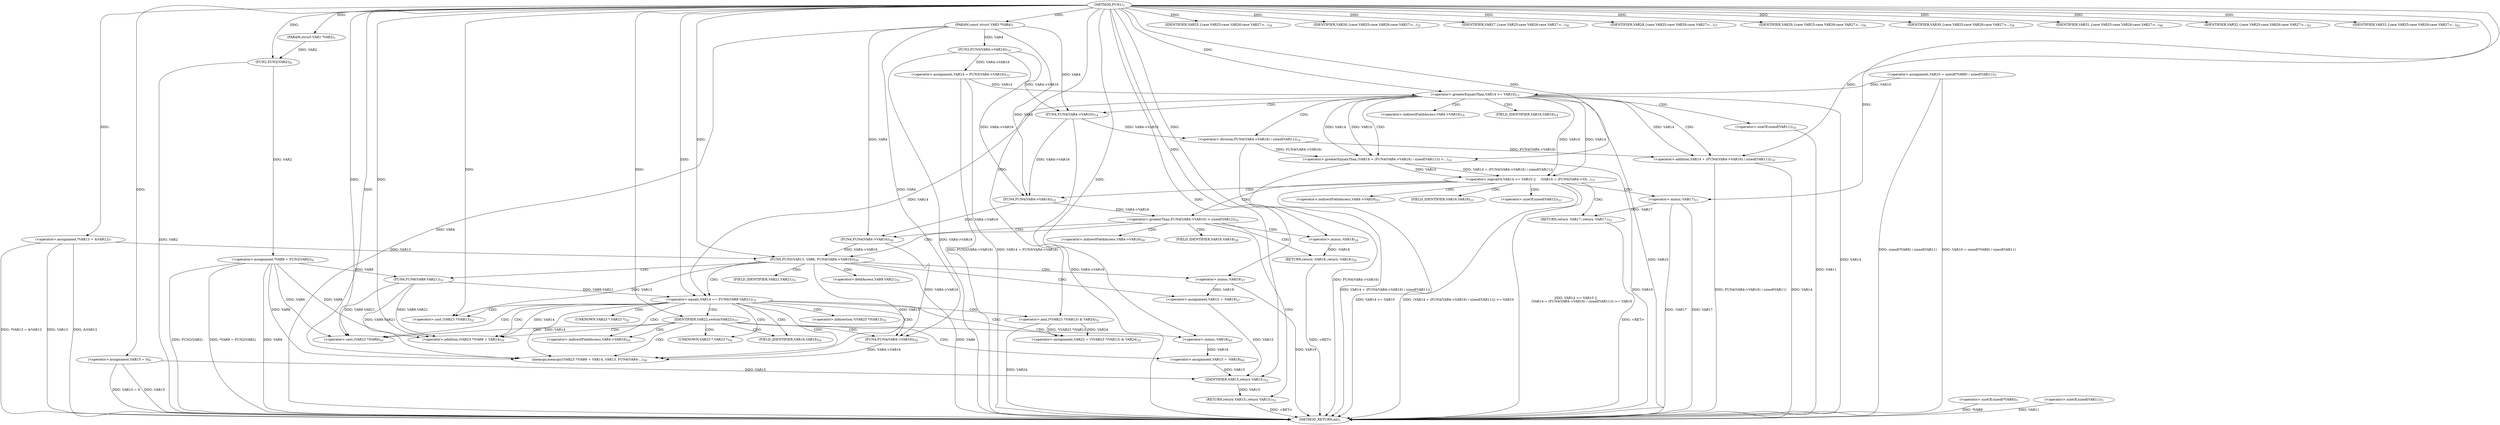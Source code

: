 digraph "FUN1" {  
"8" [label = <(METHOD,FUN1)<SUB>1</SUB>> ]
"149" [label = <(METHOD_RETURN,int)<SUB>1</SUB>> ]
"9" [label = <(PARAM,struct VAR1 *VAR2)<SUB>1</SUB>> ]
"10" [label = <(PARAM,const struct VAR3 *VAR4)<SUB>1</SUB>> ]
"14" [label = <(&lt;operator&gt;.assignment,*VAR9 = FUN2(VAR2))<SUB>4</SUB>> ]
"19" [label = <(&lt;operator&gt;.assignment,VAR10 = sizeof(*VAR9) / sizeof(VAR11))<SUB>5</SUB>> ]
"29" [label = <(&lt;operator&gt;.assignment,*VAR13 = &amp;VAR12)<SUB>7</SUB>> ]
"35" [label = <(&lt;operator&gt;.assignment,VAR15 = 0)<SUB>9</SUB>> ]
"38" [label = <(&lt;operator&gt;.assignment,VAR14 = FUN3(VAR4-&gt;VAR16))<SUB>12</SUB>> ]
"135" [label = <(memcpy,memcpy((VAR23 *)VAR9 + VAR14, VAR13, FUN4(VAR4-...)<SUB>50</SUB>> ]
"147" [label = <(RETURN,return VAR15;,return VAR15;)<SUB>52</SUB>> ]
"45" [label = <(&lt;operator&gt;.logicalOr,VAR14 &gt;= VAR10 ||
 	    (VAR14 + (FUN4(VAR4-&gt;VA...)<SUB>13</SUB>> ]
"65" [label = <(&lt;operator&gt;.greaterThan,FUN4(VAR4-&gt;VAR16) &gt; sizeof(VAR12))<SUB>23</SUB>> ]
"77" [label = <(FUN5,FUN5(VAR13, VAR6, FUN4(VAR4-&gt;VAR16)))<SUB>26</SUB>> ]
"91" [label = <(&lt;operator&gt;.equals,VAR14 == FUN6(VAR9.VAR21))<SUB>31</SUB>> ]
"148" [label = <(IDENTIFIER,VAR15,return VAR15;)<SUB>52</SUB>> ]
"16" [label = <(FUN2,FUN2(VAR2))<SUB>4</SUB>> ]
"40" [label = <(FUN3,FUN3(VAR4-&gt;VAR16))<SUB>12</SUB>> ]
"61" [label = <(RETURN,return -VAR17;,return -VAR17;)<SUB>15</SUB>> ]
"73" [label = <(RETURN,return -VAR18;,return -VAR18;)<SUB>24</SUB>> ]
"85" [label = <(&lt;operator&gt;.assignment,VAR15 = -VAR19)<SUB>27</SUB>> ]
"99" [label = <(&lt;operator&gt;.assignment,VAR22 = (*(VAR23 *)VAR13) &amp; VAR24)<SUB>32</SUB>> ]
"136" [label = <(&lt;operator&gt;.addition,(VAR23 *)VAR9 + VAR14)<SUB>50</SUB>> ]
"142" [label = <(FUN4,FUN4(VAR4-&gt;VAR16))<SUB>50</SUB>> ]
"22" [label = <(&lt;operator&gt;.sizeOf,sizeof(*VAR9))<SUB>5</SUB>> ]
"25" [label = <(&lt;operator&gt;.sizeOf,sizeof(VAR11))<SUB>5</SUB>> ]
"46" [label = <(&lt;operator&gt;.greaterEqualsThan,VAR14 &gt;= VAR10)<SUB>13</SUB>> ]
"49" [label = <(&lt;operator&gt;.greaterEqualsThan,(VAR14 + (FUN4(VAR4-&gt;VAR16) / sizeof(VAR11))) &gt;...)<SUB>14</SUB>> ]
"62" [label = <(&lt;operator&gt;.minus,-VAR17)<SUB>15</SUB>> ]
"66" [label = <(FUN4,FUN4(VAR4-&gt;VAR16))<SUB>23</SUB>> ]
"74" [label = <(&lt;operator&gt;.minus,-VAR18)<SUB>24</SUB>> ]
"80" [label = <(FUN4,FUN4(VAR4-&gt;VAR16))<SUB>26</SUB>> ]
"93" [label = <(FUN6,FUN6(VAR9.VAR21))<SUB>31</SUB>> ]
"108" [label = <(IDENTIFIER,VAR22,switch(VAR22))<SUB>33</SUB>> ]
"137" [label = <(&lt;operator&gt;.cast,(VAR23 *)VAR9)<SUB>50</SUB>> ]
"50" [label = <(&lt;operator&gt;.addition,VAR14 + (FUN4(VAR4-&gt;VAR16) / sizeof(VAR11)))<SUB>14</SUB>> ]
"87" [label = <(&lt;operator&gt;.minus,-VAR19)<SUB>27</SUB>> ]
"101" [label = <(&lt;operator&gt;.and,(*(VAR23 *)VAR13) &amp; VAR24)<SUB>32</SUB>> ]
"111" [label = <(IDENTIFIER,VAR25,{
		case VAR25:
		case VAR26:
		case VAR27:
		c...)<SUB>34</SUB>> ]
"113" [label = <(IDENTIFIER,VAR26,{
		case VAR25:
		case VAR26:
		case VAR27:
		c...)<SUB>35</SUB>> ]
"115" [label = <(IDENTIFIER,VAR27,{
		case VAR25:
		case VAR26:
		case VAR27:
		c...)<SUB>36</SUB>> ]
"117" [label = <(IDENTIFIER,VAR28,{
		case VAR25:
		case VAR26:
		case VAR27:
		c...)<SUB>37</SUB>> ]
"119" [label = <(IDENTIFIER,VAR29,{
		case VAR25:
		case VAR26:
		case VAR27:
		c...)<SUB>38</SUB>> ]
"121" [label = <(IDENTIFIER,VAR30,{
		case VAR25:
		case VAR26:
		case VAR27:
		c...)<SUB>39</SUB>> ]
"123" [label = <(IDENTIFIER,VAR31,{
		case VAR25:
		case VAR26:
		case VAR27:
		c...)<SUB>40</SUB>> ]
"125" [label = <(IDENTIFIER,VAR32,{
		case VAR25:
		case VAR26:
		case VAR27:
		c...)<SUB>41</SUB>> ]
"127" [label = <(IDENTIFIER,VAR33,{
		case VAR25:
		case VAR26:
		case VAR27:
		c...)<SUB>42</SUB>> ]
"130" [label = <(&lt;operator&gt;.assignment,VAR15 = -VAR18)<SUB>45</SUB>> ]
"52" [label = <(&lt;operator&gt;.division,FUN4(VAR4-&gt;VAR16) / sizeof(VAR11))<SUB>14</SUB>> ]
"53" [label = <(FUN4,FUN4(VAR4-&gt;VAR16))<SUB>14</SUB>> ]
"57" [label = <(&lt;operator&gt;.sizeOf,sizeof(VAR11))<SUB>14</SUB>> ]
"103" [label = <(&lt;operator&gt;.cast,(VAR23 *)VAR13)<SUB>32</SUB>> ]
"132" [label = <(&lt;operator&gt;.minus,-VAR18)<SUB>45</SUB>> ]
"70" [label = <(&lt;operator&gt;.sizeOf,sizeof(VAR12))<SUB>23</SUB>> ]
"143" [label = <(&lt;operator&gt;.indirectFieldAccess,VAR4-&gt;VAR16)<SUB>50</SUB>> ]
"67" [label = <(&lt;operator&gt;.indirectFieldAccess,VAR4-&gt;VAR16)<SUB>23</SUB>> ]
"81" [label = <(&lt;operator&gt;.indirectFieldAccess,VAR4-&gt;VAR16)<SUB>26</SUB>> ]
"94" [label = <(&lt;operator&gt;.fieldAccess,VAR9.VAR21)<SUB>31</SUB>> ]
"138" [label = <(UNKNOWN,VAR23 *,VAR23 *)<SUB>50</SUB>> ]
"145" [label = <(FIELD_IDENTIFIER,VAR16,VAR16)<SUB>50</SUB>> ]
"69" [label = <(FIELD_IDENTIFIER,VAR16,VAR16)<SUB>23</SUB>> ]
"83" [label = <(FIELD_IDENTIFIER,VAR16,VAR16)<SUB>26</SUB>> ]
"96" [label = <(FIELD_IDENTIFIER,VAR21,VAR21)<SUB>31</SUB>> ]
"102" [label = <(&lt;operator&gt;.indirection,*(VAR23 *)VAR13)<SUB>32</SUB>> ]
"54" [label = <(&lt;operator&gt;.indirectFieldAccess,VAR4-&gt;VAR16)<SUB>14</SUB>> ]
"104" [label = <(UNKNOWN,VAR23 *,VAR23 *)<SUB>32</SUB>> ]
"56" [label = <(FIELD_IDENTIFIER,VAR16,VAR16)<SUB>14</SUB>> ]
  "147" -> "149"  [ label = "DDG: &lt;RET&gt;"] 
  "73" -> "149"  [ label = "DDG: &lt;RET&gt;"] 
  "61" -> "149"  [ label = "DDG: &lt;RET&gt;"] 
  "10" -> "149"  [ label = "DDG: VAR4"] 
  "14" -> "149"  [ label = "DDG: VAR9"] 
  "16" -> "149"  [ label = "DDG: VAR2"] 
  "14" -> "149"  [ label = "DDG: FUN2(VAR2)"] 
  "14" -> "149"  [ label = "DDG: *VAR9 = FUN2(VAR2)"] 
  "22" -> "149"  [ label = "DDG: *VAR9"] 
  "25" -> "149"  [ label = "DDG: VAR11"] 
  "19" -> "149"  [ label = "DDG: sizeof(*VAR9) / sizeof(VAR11)"] 
  "19" -> "149"  [ label = "DDG: VAR10 = sizeof(*VAR9) / sizeof(VAR11)"] 
  "29" -> "149"  [ label = "DDG: VAR13"] 
  "29" -> "149"  [ label = "DDG: &amp;VAR12"] 
  "29" -> "149"  [ label = "DDG: *VAR13 = &amp;VAR12"] 
  "35" -> "149"  [ label = "DDG: VAR15"] 
  "35" -> "149"  [ label = "DDG: VAR15 = 0"] 
  "40" -> "149"  [ label = "DDG: VAR4-&gt;VAR16"] 
  "38" -> "149"  [ label = "DDG: FUN3(VAR4-&gt;VAR16)"] 
  "38" -> "149"  [ label = "DDG: VAR14 = FUN3(VAR4-&gt;VAR16)"] 
  "46" -> "149"  [ label = "DDG: VAR14"] 
  "46" -> "149"  [ label = "DDG: VAR10"] 
  "45" -> "149"  [ label = "DDG: VAR14 &gt;= VAR10"] 
  "50" -> "149"  [ label = "DDG: VAR14"] 
  "53" -> "149"  [ label = "DDG: VAR4-&gt;VAR16"] 
  "52" -> "149"  [ label = "DDG: FUN4(VAR4-&gt;VAR16)"] 
  "57" -> "149"  [ label = "DDG: VAR11"] 
  "50" -> "149"  [ label = "DDG: FUN4(VAR4-&gt;VAR16) / sizeof(VAR11)"] 
  "49" -> "149"  [ label = "DDG: VAR14 + (FUN4(VAR4-&gt;VAR16) / sizeof(VAR11))"] 
  "49" -> "149"  [ label = "DDG: VAR10"] 
  "45" -> "149"  [ label = "DDG: (VAR14 + (FUN4(VAR4-&gt;VAR16) / sizeof(VAR11))) &gt;= VAR10"] 
  "45" -> "149"  [ label = "DDG: VAR14 &gt;= VAR10 ||
 	    (VAR14 + (FUN4(VAR4-&gt;VAR16) / sizeof(VAR11))) &gt;= VAR10"] 
  "62" -> "149"  [ label = "DDG: VAR17"] 
  "62" -> "149"  [ label = "DDG: -VAR17"] 
  "77" -> "149"  [ label = "DDG: VAR6"] 
  "101" -> "149"  [ label = "DDG: VAR24"] 
  "87" -> "149"  [ label = "DDG: VAR19"] 
  "8" -> "9"  [ label = "DDG: "] 
  "8" -> "10"  [ label = "DDG: "] 
  "16" -> "14"  [ label = "DDG: VAR2"] 
  "8" -> "29"  [ label = "DDG: "] 
  "8" -> "35"  [ label = "DDG: "] 
  "40" -> "38"  [ label = "DDG: VAR4-&gt;VAR16"] 
  "148" -> "147"  [ label = "DDG: VAR15"] 
  "14" -> "135"  [ label = "DDG: VAR9"] 
  "93" -> "135"  [ label = "DDG: VAR9.VAR21"] 
  "8" -> "135"  [ label = "DDG: "] 
  "91" -> "135"  [ label = "DDG: VAR14"] 
  "77" -> "135"  [ label = "DDG: VAR13"] 
  "142" -> "135"  [ label = "DDG: VAR4-&gt;VAR16"] 
  "130" -> "148"  [ label = "DDG: VAR15"] 
  "35" -> "148"  [ label = "DDG: VAR15"] 
  "85" -> "148"  [ label = "DDG: VAR15"] 
  "8" -> "148"  [ label = "DDG: "] 
  "9" -> "16"  [ label = "DDG: VAR2"] 
  "8" -> "16"  [ label = "DDG: "] 
  "10" -> "40"  [ label = "DDG: VAR4"] 
  "46" -> "45"  [ label = "DDG: VAR14"] 
  "46" -> "45"  [ label = "DDG: VAR10"] 
  "49" -> "45"  [ label = "DDG: VAR14 + (FUN4(VAR4-&gt;VAR16) / sizeof(VAR11))"] 
  "49" -> "45"  [ label = "DDG: VAR10"] 
  "62" -> "61"  [ label = "DDG: -VAR17"] 
  "66" -> "65"  [ label = "DDG: VAR4-&gt;VAR16"] 
  "74" -> "73"  [ label = "DDG: -VAR18"] 
  "29" -> "77"  [ label = "DDG: VAR13"] 
  "8" -> "77"  [ label = "DDG: "] 
  "80" -> "77"  [ label = "DDG: VAR4-&gt;VAR16"] 
  "87" -> "85"  [ label = "DDG: VAR19"] 
  "46" -> "91"  [ label = "DDG: VAR14"] 
  "8" -> "91"  [ label = "DDG: "] 
  "93" -> "91"  [ label = "DDG: VAR9.VAR21"] 
  "101" -> "99"  [ label = "DDG: *(VAR23 *)VAR13"] 
  "101" -> "99"  [ label = "DDG: VAR24"] 
  "14" -> "136"  [ label = "DDG: VAR9"] 
  "93" -> "136"  [ label = "DDG: VAR9.VAR21"] 
  "8" -> "136"  [ label = "DDG: "] 
  "91" -> "136"  [ label = "DDG: VAR14"] 
  "10" -> "142"  [ label = "DDG: VAR4"] 
  "80" -> "142"  [ label = "DDG: VAR4-&gt;VAR16"] 
  "38" -> "46"  [ label = "DDG: VAR14"] 
  "8" -> "46"  [ label = "DDG: "] 
  "19" -> "46"  [ label = "DDG: VAR10"] 
  "46" -> "49"  [ label = "DDG: VAR14"] 
  "8" -> "49"  [ label = "DDG: "] 
  "52" -> "49"  [ label = "DDG: FUN4(VAR4-&gt;VAR16)"] 
  "46" -> "49"  [ label = "DDG: VAR10"] 
  "10" -> "66"  [ label = "DDG: VAR4"] 
  "40" -> "66"  [ label = "DDG: VAR4-&gt;VAR16"] 
  "53" -> "66"  [ label = "DDG: VAR4-&gt;VAR16"] 
  "10" -> "80"  [ label = "DDG: VAR4"] 
  "66" -> "80"  [ label = "DDG: VAR4-&gt;VAR16"] 
  "14" -> "93"  [ label = "DDG: VAR9"] 
  "8" -> "108"  [ label = "DDG: "] 
  "14" -> "137"  [ label = "DDG: VAR9"] 
  "93" -> "137"  [ label = "DDG: VAR9.VAR21"] 
  "8" -> "137"  [ label = "DDG: "] 
  "46" -> "50"  [ label = "DDG: VAR14"] 
  "8" -> "50"  [ label = "DDG: "] 
  "52" -> "50"  [ label = "DDG: FUN4(VAR4-&gt;VAR16)"] 
  "8" -> "62"  [ label = "DDG: "] 
  "8" -> "74"  [ label = "DDG: "] 
  "8" -> "87"  [ label = "DDG: "] 
  "8" -> "101"  [ label = "DDG: "] 
  "8" -> "111"  [ label = "DDG: "] 
  "8" -> "113"  [ label = "DDG: "] 
  "8" -> "115"  [ label = "DDG: "] 
  "8" -> "117"  [ label = "DDG: "] 
  "8" -> "119"  [ label = "DDG: "] 
  "8" -> "121"  [ label = "DDG: "] 
  "8" -> "123"  [ label = "DDG: "] 
  "8" -> "125"  [ label = "DDG: "] 
  "8" -> "127"  [ label = "DDG: "] 
  "132" -> "130"  [ label = "DDG: VAR18"] 
  "53" -> "52"  [ label = "DDG: VAR4-&gt;VAR16"] 
  "10" -> "53"  [ label = "DDG: VAR4"] 
  "40" -> "53"  [ label = "DDG: VAR4-&gt;VAR16"] 
  "77" -> "103"  [ label = "DDG: VAR13"] 
  "8" -> "103"  [ label = "DDG: "] 
  "8" -> "132"  [ label = "DDG: "] 
  "45" -> "66"  [ label = "CDG: "] 
  "45" -> "69"  [ label = "CDG: "] 
  "45" -> "67"  [ label = "CDG: "] 
  "45" -> "65"  [ label = "CDG: "] 
  "45" -> "61"  [ label = "CDG: "] 
  "45" -> "70"  [ label = "CDG: "] 
  "45" -> "62"  [ label = "CDG: "] 
  "65" -> "73"  [ label = "CDG: "] 
  "65" -> "77"  [ label = "CDG: "] 
  "65" -> "81"  [ label = "CDG: "] 
  "65" -> "74"  [ label = "CDG: "] 
  "65" -> "80"  [ label = "CDG: "] 
  "65" -> "83"  [ label = "CDG: "] 
  "65" -> "147"  [ label = "CDG: "] 
  "77" -> "94"  [ label = "CDG: "] 
  "77" -> "96"  [ label = "CDG: "] 
  "77" -> "85"  [ label = "CDG: "] 
  "77" -> "87"  [ label = "CDG: "] 
  "77" -> "91"  [ label = "CDG: "] 
  "77" -> "93"  [ label = "CDG: "] 
  "91" -> "136"  [ label = "CDG: "] 
  "91" -> "145"  [ label = "CDG: "] 
  "91" -> "99"  [ label = "CDG: "] 
  "91" -> "102"  [ label = "CDG: "] 
  "91" -> "103"  [ label = "CDG: "] 
  "91" -> "142"  [ label = "CDG: "] 
  "91" -> "104"  [ label = "CDG: "] 
  "91" -> "138"  [ label = "CDG: "] 
  "91" -> "101"  [ label = "CDG: "] 
  "91" -> "143"  [ label = "CDG: "] 
  "91" -> "137"  [ label = "CDG: "] 
  "91" -> "135"  [ label = "CDG: "] 
  "91" -> "108"  [ label = "CDG: "] 
  "46" -> "49"  [ label = "CDG: "] 
  "46" -> "57"  [ label = "CDG: "] 
  "46" -> "52"  [ label = "CDG: "] 
  "46" -> "56"  [ label = "CDG: "] 
  "46" -> "50"  [ label = "CDG: "] 
  "46" -> "54"  [ label = "CDG: "] 
  "46" -> "53"  [ label = "CDG: "] 
  "108" -> "136"  [ label = "CDG: "] 
  "108" -> "145"  [ label = "CDG: "] 
  "108" -> "132"  [ label = "CDG: "] 
  "108" -> "142"  [ label = "CDG: "] 
  "108" -> "138"  [ label = "CDG: "] 
  "108" -> "143"  [ label = "CDG: "] 
  "108" -> "137"  [ label = "CDG: "] 
  "108" -> "130"  [ label = "CDG: "] 
  "108" -> "135"  [ label = "CDG: "] 
}

